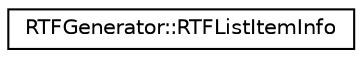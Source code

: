 digraph "类继承关系图"
{
 // INTERACTIVE_SVG=YES
 // LATEX_PDF_SIZE
  edge [fontname="Helvetica",fontsize="10",labelfontname="Helvetica",labelfontsize="10"];
  node [fontname="Helvetica",fontsize="10",shape=record];
  rankdir="LR";
  Node0 [label="RTFGenerator::RTFListItemInfo",height=0.2,width=0.4,color="black", fillcolor="white", style="filled",URL="$d3/d18/struct_r_t_f_generator_1_1_r_t_f_list_item_info.html",tooltip=" "];
}

